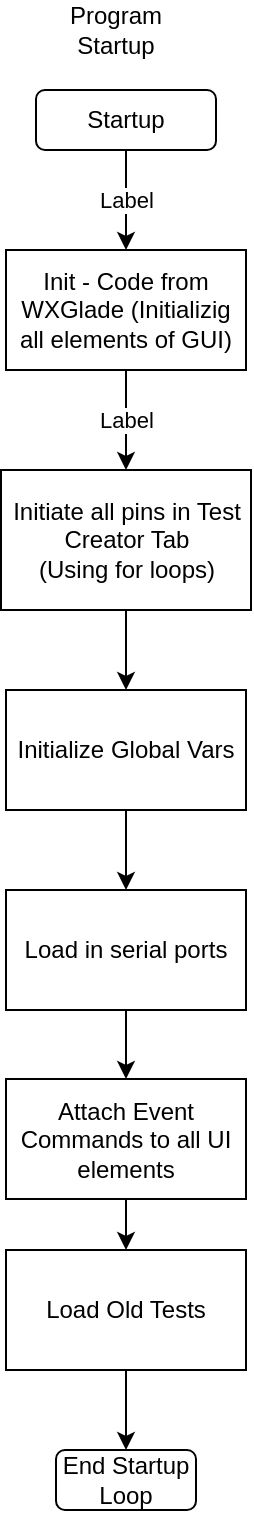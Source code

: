 <mxfile version="14.4.8" type="github">
  <diagram id="C5RBs43oDa-KdzZeNtuy" name="Page-1">
    <mxGraphModel dx="1422" dy="762" grid="1" gridSize="10" guides="1" tooltips="1" connect="1" arrows="1" fold="1" page="1" pageScale="1" pageWidth="827" pageHeight="1169" math="0" shadow="0">
      <root>
        <mxCell id="WIyWlLk6GJQsqaUBKTNV-0" />
        <mxCell id="WIyWlLk6GJQsqaUBKTNV-1" parent="WIyWlLk6GJQsqaUBKTNV-0" />
        <mxCell id="OSazqYn0YOGiJcbv6HIh-0" value="Program Startup" style="text;html=1;strokeColor=none;fillColor=none;align=center;verticalAlign=middle;whiteSpace=wrap;rounded=0;" vertex="1" parent="WIyWlLk6GJQsqaUBKTNV-1">
          <mxGeometry x="120" y="50" width="40" height="20" as="geometry" />
        </mxCell>
        <mxCell id="OSazqYn0YOGiJcbv6HIh-2" value="Init - Code from WXGlade (Initializig all elements of GUI)" style="rounded=0;whiteSpace=wrap;html=1;" vertex="1" parent="WIyWlLk6GJQsqaUBKTNV-1">
          <mxGeometry x="85" y="170" width="120" height="60" as="geometry" />
        </mxCell>
        <mxCell id="OSazqYn0YOGiJcbv6HIh-4" value="Startup" style="rounded=1;whiteSpace=wrap;html=1;" vertex="1" parent="WIyWlLk6GJQsqaUBKTNV-1">
          <mxGeometry x="100" y="90" width="90" height="30" as="geometry" />
        </mxCell>
        <mxCell id="OSazqYn0YOGiJcbv6HIh-5" value="" style="endArrow=classic;html=1;exitX=0.5;exitY=1;exitDx=0;exitDy=0;entryX=0.5;entryY=0;entryDx=0;entryDy=0;" edge="1" parent="WIyWlLk6GJQsqaUBKTNV-1" source="OSazqYn0YOGiJcbv6HIh-4" target="OSazqYn0YOGiJcbv6HIh-2">
          <mxGeometry relative="1" as="geometry">
            <mxPoint x="360" y="370" as="sourcePoint" />
            <mxPoint x="460" y="370" as="targetPoint" />
          </mxGeometry>
        </mxCell>
        <mxCell id="OSazqYn0YOGiJcbv6HIh-6" value="Label" style="edgeLabel;resizable=0;html=1;align=center;verticalAlign=middle;" connectable="0" vertex="1" parent="OSazqYn0YOGiJcbv6HIh-5">
          <mxGeometry relative="1" as="geometry" />
        </mxCell>
        <mxCell id="OSazqYn0YOGiJcbv6HIh-7" value="Initiate all pins in Test Creator Tab&lt;br&gt;(Using for loops)" style="rounded=0;whiteSpace=wrap;html=1;" vertex="1" parent="WIyWlLk6GJQsqaUBKTNV-1">
          <mxGeometry x="82.5" y="280" width="125" height="70" as="geometry" />
        </mxCell>
        <mxCell id="OSazqYn0YOGiJcbv6HIh-8" value="" style="endArrow=classic;html=1;exitX=0.5;exitY=1;exitDx=0;exitDy=0;entryX=0.5;entryY=0;entryDx=0;entryDy=0;" edge="1" parent="WIyWlLk6GJQsqaUBKTNV-1" source="OSazqYn0YOGiJcbv6HIh-2" target="OSazqYn0YOGiJcbv6HIh-7">
          <mxGeometry relative="1" as="geometry">
            <mxPoint x="155" y="130" as="sourcePoint" />
            <mxPoint x="155" y="240" as="targetPoint" />
            <Array as="points" />
          </mxGeometry>
        </mxCell>
        <mxCell id="OSazqYn0YOGiJcbv6HIh-9" value="Label" style="edgeLabel;resizable=0;html=1;align=center;verticalAlign=middle;" connectable="0" vertex="1" parent="OSazqYn0YOGiJcbv6HIh-8">
          <mxGeometry relative="1" as="geometry" />
        </mxCell>
        <mxCell id="OSazqYn0YOGiJcbv6HIh-10" value="Initialize Global Vars" style="rounded=0;whiteSpace=wrap;html=1;" vertex="1" parent="WIyWlLk6GJQsqaUBKTNV-1">
          <mxGeometry x="85" y="390" width="120" height="60" as="geometry" />
        </mxCell>
        <mxCell id="OSazqYn0YOGiJcbv6HIh-11" value="" style="endArrow=classic;html=1;exitX=0.5;exitY=1;exitDx=0;exitDy=0;entryX=0.5;entryY=0;entryDx=0;entryDy=0;" edge="1" parent="WIyWlLk6GJQsqaUBKTNV-1" source="OSazqYn0YOGiJcbv6HIh-7" target="OSazqYn0YOGiJcbv6HIh-10">
          <mxGeometry width="50" height="50" relative="1" as="geometry">
            <mxPoint x="380" y="390" as="sourcePoint" />
            <mxPoint x="430" y="340" as="targetPoint" />
          </mxGeometry>
        </mxCell>
        <mxCell id="OSazqYn0YOGiJcbv6HIh-16" value="" style="edgeStyle=orthogonalEdgeStyle;rounded=0;orthogonalLoop=1;jettySize=auto;html=1;" edge="1" parent="WIyWlLk6GJQsqaUBKTNV-1" source="OSazqYn0YOGiJcbv6HIh-12" target="OSazqYn0YOGiJcbv6HIh-15">
          <mxGeometry relative="1" as="geometry" />
        </mxCell>
        <mxCell id="OSazqYn0YOGiJcbv6HIh-12" value="Load in serial ports" style="rounded=0;whiteSpace=wrap;html=1;" vertex="1" parent="WIyWlLk6GJQsqaUBKTNV-1">
          <mxGeometry x="85" y="490" width="120" height="60" as="geometry" />
        </mxCell>
        <mxCell id="OSazqYn0YOGiJcbv6HIh-13" value="" style="endArrow=classic;html=1;entryX=0.5;entryY=0;entryDx=0;entryDy=0;exitX=0.5;exitY=1;exitDx=0;exitDy=0;" edge="1" parent="WIyWlLk6GJQsqaUBKTNV-1" source="OSazqYn0YOGiJcbv6HIh-10" target="OSazqYn0YOGiJcbv6HIh-12">
          <mxGeometry width="50" height="50" relative="1" as="geometry">
            <mxPoint x="380" y="520" as="sourcePoint" />
            <mxPoint x="430" y="470" as="targetPoint" />
          </mxGeometry>
        </mxCell>
        <mxCell id="OSazqYn0YOGiJcbv6HIh-14" value="End Startup Loop" style="rounded=1;whiteSpace=wrap;html=1;" vertex="1" parent="WIyWlLk6GJQsqaUBKTNV-1">
          <mxGeometry x="110" y="770" width="70" height="30" as="geometry" />
        </mxCell>
        <mxCell id="OSazqYn0YOGiJcbv6HIh-20" value="" style="edgeStyle=orthogonalEdgeStyle;rounded=0;orthogonalLoop=1;jettySize=auto;html=1;" edge="1" parent="WIyWlLk6GJQsqaUBKTNV-1" source="OSazqYn0YOGiJcbv6HIh-15" target="OSazqYn0YOGiJcbv6HIh-19">
          <mxGeometry relative="1" as="geometry" />
        </mxCell>
        <mxCell id="OSazqYn0YOGiJcbv6HIh-15" value="Attach Event Commands to all UI elements" style="whiteSpace=wrap;html=1;rounded=0;" vertex="1" parent="WIyWlLk6GJQsqaUBKTNV-1">
          <mxGeometry x="85" y="584.5" width="120" height="60" as="geometry" />
        </mxCell>
        <mxCell id="OSazqYn0YOGiJcbv6HIh-21" value="" style="edgeStyle=orthogonalEdgeStyle;rounded=0;orthogonalLoop=1;jettySize=auto;html=1;" edge="1" parent="WIyWlLk6GJQsqaUBKTNV-1" source="OSazqYn0YOGiJcbv6HIh-19" target="OSazqYn0YOGiJcbv6HIh-14">
          <mxGeometry relative="1" as="geometry" />
        </mxCell>
        <mxCell id="OSazqYn0YOGiJcbv6HIh-19" value="Load Old Tests" style="whiteSpace=wrap;html=1;rounded=0;" vertex="1" parent="WIyWlLk6GJQsqaUBKTNV-1">
          <mxGeometry x="85" y="670" width="120" height="60" as="geometry" />
        </mxCell>
      </root>
    </mxGraphModel>
  </diagram>
</mxfile>

